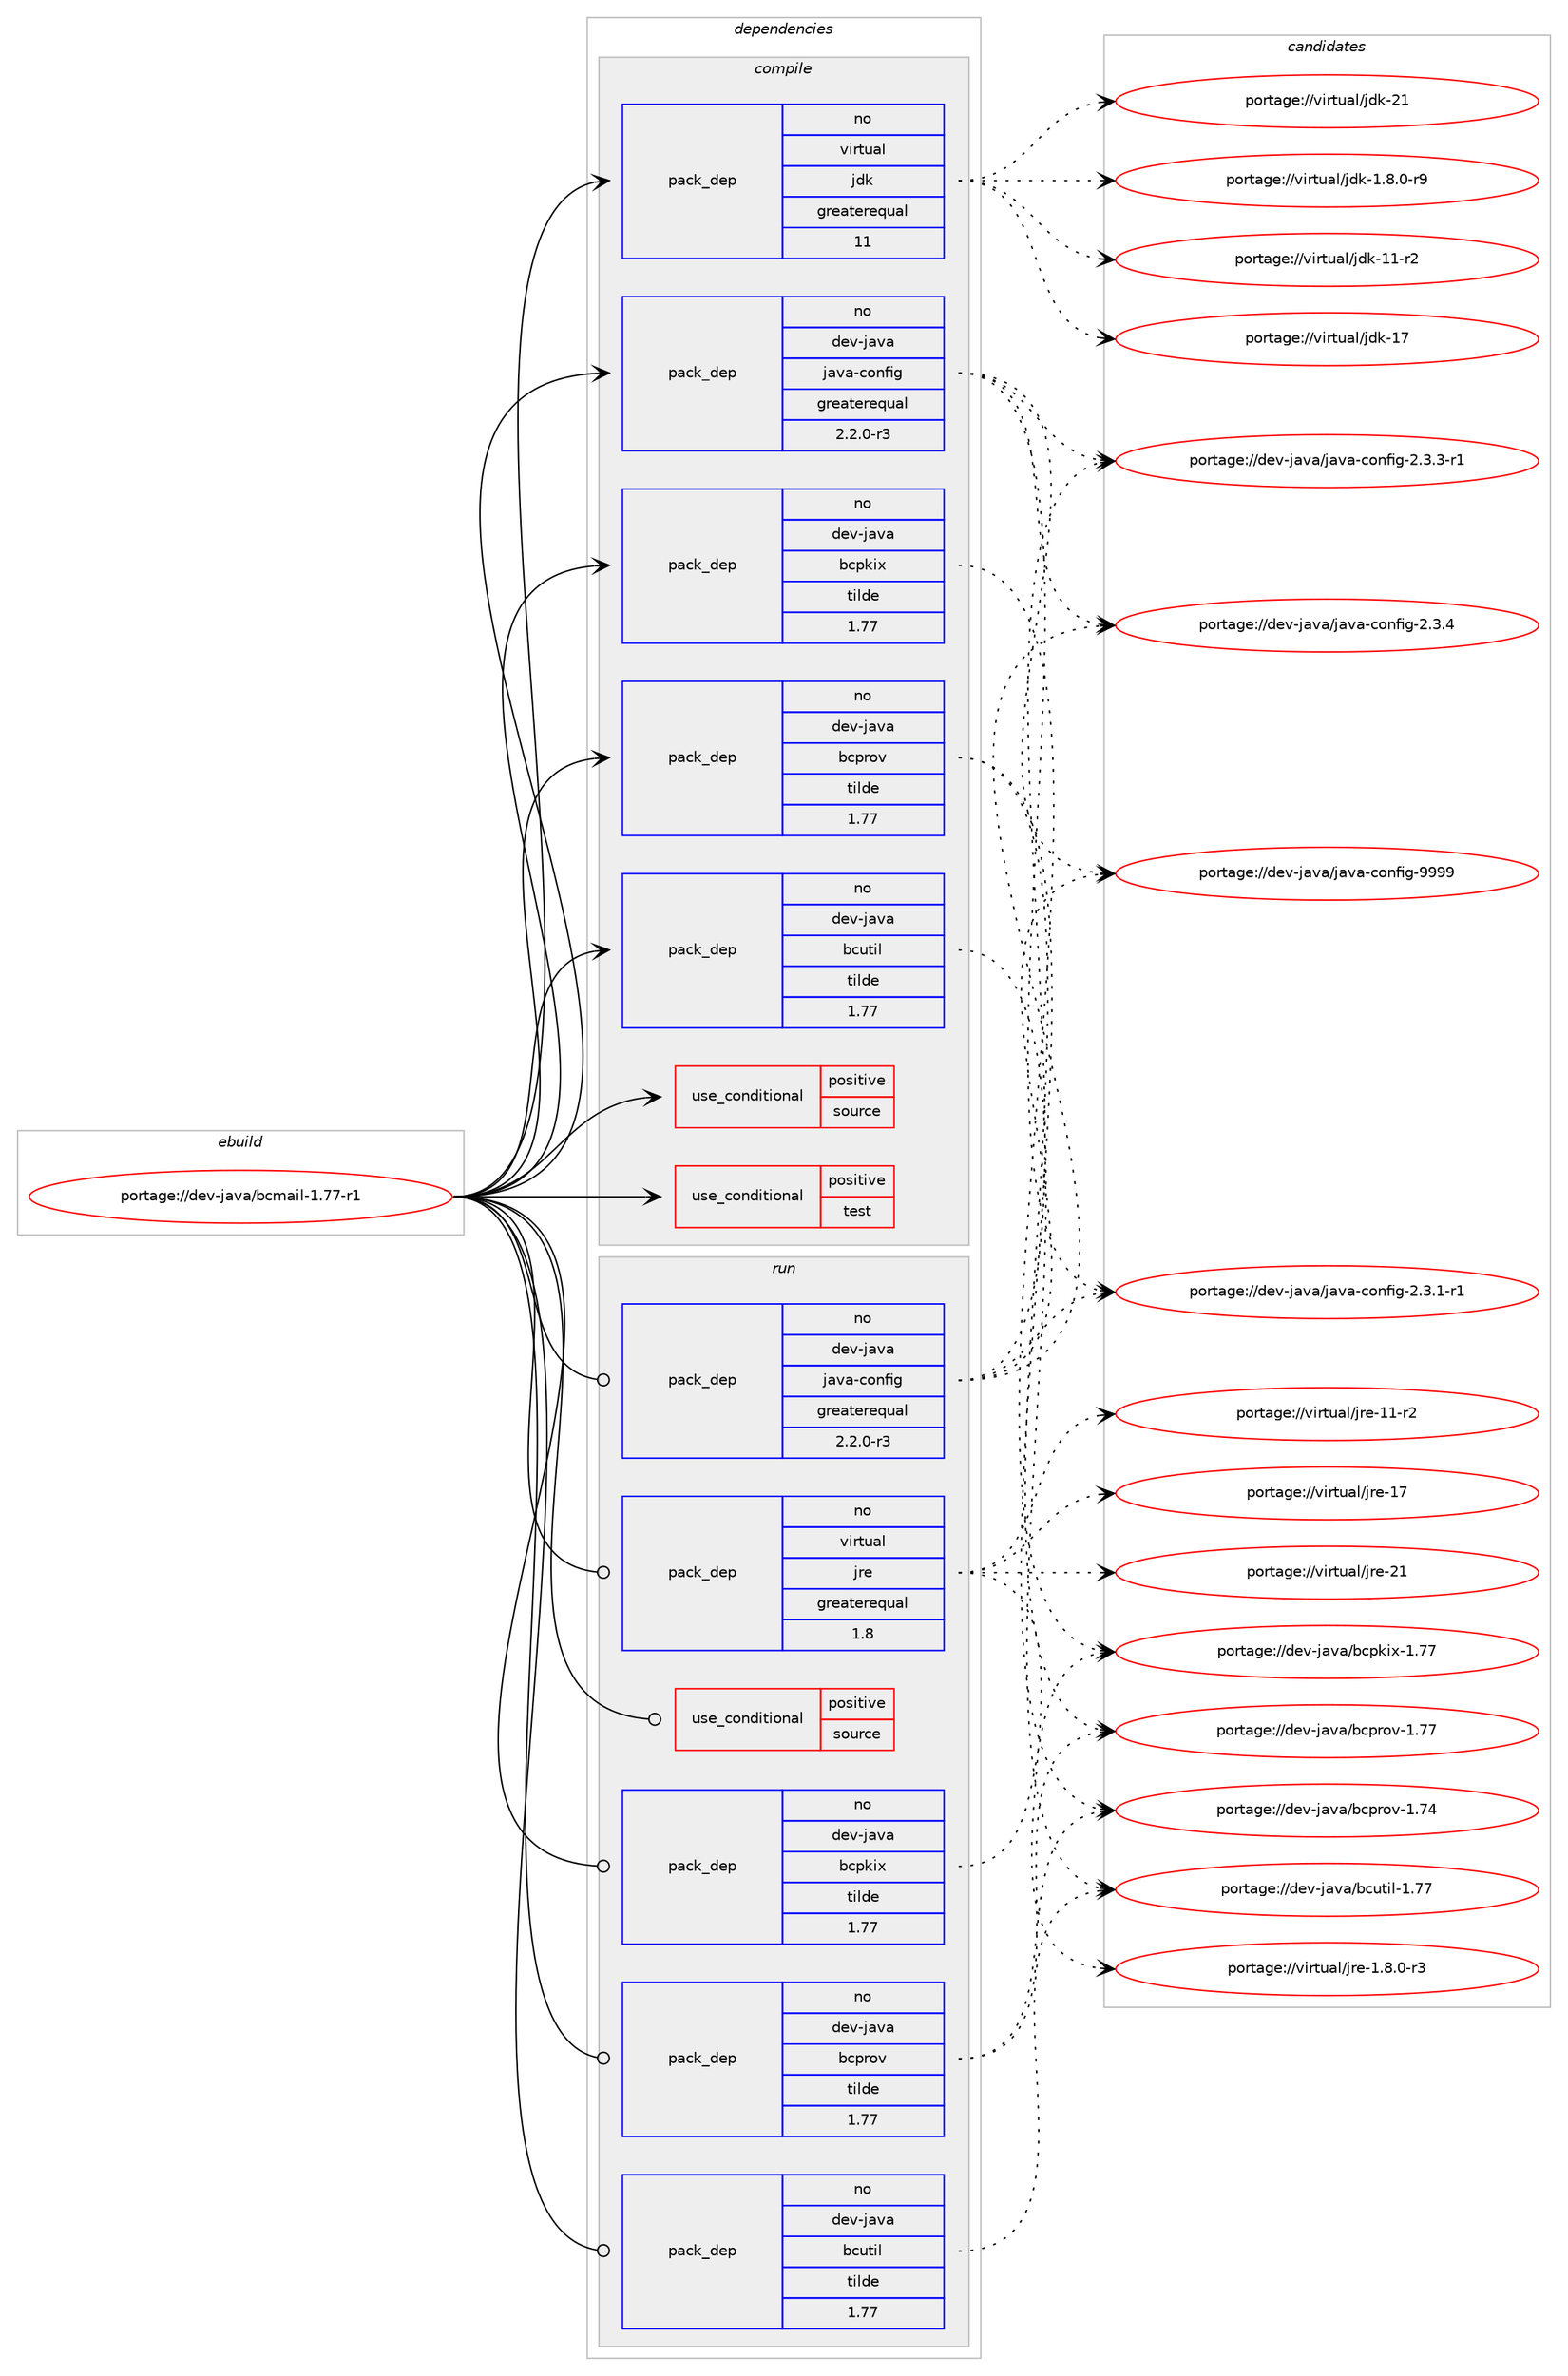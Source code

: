 digraph prolog {

# *************
# Graph options
# *************

newrank=true;
concentrate=true;
compound=true;
graph [rankdir=LR,fontname=Helvetica,fontsize=10,ranksep=1.5];#, ranksep=2.5, nodesep=0.2];
edge  [arrowhead=vee];
node  [fontname=Helvetica,fontsize=10];

# **********
# The ebuild
# **********

subgraph cluster_leftcol {
color=gray;
rank=same;
label=<<i>ebuild</i>>;
id [label="portage://dev-java/bcmail-1.77-r1", color=red, width=4, href="../dev-java/bcmail-1.77-r1.svg"];
}

# ****************
# The dependencies
# ****************

subgraph cluster_midcol {
color=gray;
label=<<i>dependencies</i>>;
subgraph cluster_compile {
fillcolor="#eeeeee";
style=filled;
label=<<i>compile</i>>;
subgraph cond20875 {
dependency46931 [label=<<TABLE BORDER="0" CELLBORDER="1" CELLSPACING="0" CELLPADDING="4"><TR><TD ROWSPAN="3" CELLPADDING="10">use_conditional</TD></TR><TR><TD>positive</TD></TR><TR><TD>source</TD></TR></TABLE>>, shape=none, color=red];
# *** BEGIN UNKNOWN DEPENDENCY TYPE (TODO) ***
# dependency46931 -> package_dependency(portage://dev-java/bcmail-1.77-r1,install,no,app-arch,zip,none,[,,],[],[])
# *** END UNKNOWN DEPENDENCY TYPE (TODO) ***

}
id:e -> dependency46931:w [weight=20,style="solid",arrowhead="vee"];
subgraph cond20876 {
dependency46932 [label=<<TABLE BORDER="0" CELLBORDER="1" CELLSPACING="0" CELLPADDING="4"><TR><TD ROWSPAN="3" CELLPADDING="10">use_conditional</TD></TR><TR><TD>positive</TD></TR><TR><TD>test</TD></TR></TABLE>>, shape=none, color=red];
# *** BEGIN UNKNOWN DEPENDENCY TYPE (TODO) ***
# dependency46932 -> package_dependency(portage://dev-java/bcmail-1.77-r1,install,no,dev-java,junit,none,[,,],[slot(4)],[])
# *** END UNKNOWN DEPENDENCY TYPE (TODO) ***

}
id:e -> dependency46932:w [weight=20,style="solid",arrowhead="vee"];
subgraph pack25032 {
dependency46933 [label=<<TABLE BORDER="0" CELLBORDER="1" CELLSPACING="0" CELLPADDING="4" WIDTH="220"><TR><TD ROWSPAN="6" CELLPADDING="30">pack_dep</TD></TR><TR><TD WIDTH="110">no</TD></TR><TR><TD>dev-java</TD></TR><TR><TD>bcpkix</TD></TR><TR><TD>tilde</TD></TR><TR><TD>1.77</TD></TR></TABLE>>, shape=none, color=blue];
}
id:e -> dependency46933:w [weight=20,style="solid",arrowhead="vee"];
subgraph pack25033 {
dependency46934 [label=<<TABLE BORDER="0" CELLBORDER="1" CELLSPACING="0" CELLPADDING="4" WIDTH="220"><TR><TD ROWSPAN="6" CELLPADDING="30">pack_dep</TD></TR><TR><TD WIDTH="110">no</TD></TR><TR><TD>dev-java</TD></TR><TR><TD>bcprov</TD></TR><TR><TD>tilde</TD></TR><TR><TD>1.77</TD></TR></TABLE>>, shape=none, color=blue];
}
id:e -> dependency46934:w [weight=20,style="solid",arrowhead="vee"];
subgraph pack25034 {
dependency46935 [label=<<TABLE BORDER="0" CELLBORDER="1" CELLSPACING="0" CELLPADDING="4" WIDTH="220"><TR><TD ROWSPAN="6" CELLPADDING="30">pack_dep</TD></TR><TR><TD WIDTH="110">no</TD></TR><TR><TD>dev-java</TD></TR><TR><TD>bcutil</TD></TR><TR><TD>tilde</TD></TR><TR><TD>1.77</TD></TR></TABLE>>, shape=none, color=blue];
}
id:e -> dependency46935:w [weight=20,style="solid",arrowhead="vee"];
# *** BEGIN UNKNOWN DEPENDENCY TYPE (TODO) ***
# id -> package_dependency(portage://dev-java/bcmail-1.77-r1,install,no,dev-java,jakarta-activation,none,[,,],[slot(1)],[])
# *** END UNKNOWN DEPENDENCY TYPE (TODO) ***

subgraph pack25035 {
dependency46936 [label=<<TABLE BORDER="0" CELLBORDER="1" CELLSPACING="0" CELLPADDING="4" WIDTH="220"><TR><TD ROWSPAN="6" CELLPADDING="30">pack_dep</TD></TR><TR><TD WIDTH="110">no</TD></TR><TR><TD>dev-java</TD></TR><TR><TD>java-config</TD></TR><TR><TD>greaterequal</TD></TR><TR><TD>2.2.0-r3</TD></TR></TABLE>>, shape=none, color=blue];
}
id:e -> dependency46936:w [weight=20,style="solid",arrowhead="vee"];
# *** BEGIN UNKNOWN DEPENDENCY TYPE (TODO) ***
# id -> package_dependency(portage://dev-java/bcmail-1.77-r1,install,no,dev-java,javax-mail,none,[,,],[slot(0)],[])
# *** END UNKNOWN DEPENDENCY TYPE (TODO) ***

subgraph pack25036 {
dependency46937 [label=<<TABLE BORDER="0" CELLBORDER="1" CELLSPACING="0" CELLPADDING="4" WIDTH="220"><TR><TD ROWSPAN="6" CELLPADDING="30">pack_dep</TD></TR><TR><TD WIDTH="110">no</TD></TR><TR><TD>virtual</TD></TR><TR><TD>jdk</TD></TR><TR><TD>greaterequal</TD></TR><TR><TD>11</TD></TR></TABLE>>, shape=none, color=blue];
}
id:e -> dependency46937:w [weight=20,style="solid",arrowhead="vee"];
}
subgraph cluster_compileandrun {
fillcolor="#eeeeee";
style=filled;
label=<<i>compile and run</i>>;
}
subgraph cluster_run {
fillcolor="#eeeeee";
style=filled;
label=<<i>run</i>>;
subgraph cond20877 {
dependency46938 [label=<<TABLE BORDER="0" CELLBORDER="1" CELLSPACING="0" CELLPADDING="4"><TR><TD ROWSPAN="3" CELLPADDING="10">use_conditional</TD></TR><TR><TD>positive</TD></TR><TR><TD>source</TD></TR></TABLE>>, shape=none, color=red];
# *** BEGIN UNKNOWN DEPENDENCY TYPE (TODO) ***
# dependency46938 -> package_dependency(portage://dev-java/bcmail-1.77-r1,run,no,app-arch,zip,none,[,,],[],[])
# *** END UNKNOWN DEPENDENCY TYPE (TODO) ***

}
id:e -> dependency46938:w [weight=20,style="solid",arrowhead="odot"];
subgraph pack25037 {
dependency46939 [label=<<TABLE BORDER="0" CELLBORDER="1" CELLSPACING="0" CELLPADDING="4" WIDTH="220"><TR><TD ROWSPAN="6" CELLPADDING="30">pack_dep</TD></TR><TR><TD WIDTH="110">no</TD></TR><TR><TD>dev-java</TD></TR><TR><TD>bcpkix</TD></TR><TR><TD>tilde</TD></TR><TR><TD>1.77</TD></TR></TABLE>>, shape=none, color=blue];
}
id:e -> dependency46939:w [weight=20,style="solid",arrowhead="odot"];
subgraph pack25038 {
dependency46940 [label=<<TABLE BORDER="0" CELLBORDER="1" CELLSPACING="0" CELLPADDING="4" WIDTH="220"><TR><TD ROWSPAN="6" CELLPADDING="30">pack_dep</TD></TR><TR><TD WIDTH="110">no</TD></TR><TR><TD>dev-java</TD></TR><TR><TD>bcprov</TD></TR><TR><TD>tilde</TD></TR><TR><TD>1.77</TD></TR></TABLE>>, shape=none, color=blue];
}
id:e -> dependency46940:w [weight=20,style="solid",arrowhead="odot"];
subgraph pack25039 {
dependency46941 [label=<<TABLE BORDER="0" CELLBORDER="1" CELLSPACING="0" CELLPADDING="4" WIDTH="220"><TR><TD ROWSPAN="6" CELLPADDING="30">pack_dep</TD></TR><TR><TD WIDTH="110">no</TD></TR><TR><TD>dev-java</TD></TR><TR><TD>bcutil</TD></TR><TR><TD>tilde</TD></TR><TR><TD>1.77</TD></TR></TABLE>>, shape=none, color=blue];
}
id:e -> dependency46941:w [weight=20,style="solid",arrowhead="odot"];
subgraph pack25040 {
dependency46942 [label=<<TABLE BORDER="0" CELLBORDER="1" CELLSPACING="0" CELLPADDING="4" WIDTH="220"><TR><TD ROWSPAN="6" CELLPADDING="30">pack_dep</TD></TR><TR><TD WIDTH="110">no</TD></TR><TR><TD>dev-java</TD></TR><TR><TD>java-config</TD></TR><TR><TD>greaterequal</TD></TR><TR><TD>2.2.0-r3</TD></TR></TABLE>>, shape=none, color=blue];
}
id:e -> dependency46942:w [weight=20,style="solid",arrowhead="odot"];
# *** BEGIN UNKNOWN DEPENDENCY TYPE (TODO) ***
# id -> package_dependency(portage://dev-java/bcmail-1.77-r1,run,no,dev-java,javax-mail,none,[,,],[slot(0)],[])
# *** END UNKNOWN DEPENDENCY TYPE (TODO) ***

subgraph pack25041 {
dependency46943 [label=<<TABLE BORDER="0" CELLBORDER="1" CELLSPACING="0" CELLPADDING="4" WIDTH="220"><TR><TD ROWSPAN="6" CELLPADDING="30">pack_dep</TD></TR><TR><TD WIDTH="110">no</TD></TR><TR><TD>virtual</TD></TR><TR><TD>jre</TD></TR><TR><TD>greaterequal</TD></TR><TR><TD>1.8</TD></TR></TABLE>>, shape=none, color=blue];
}
id:e -> dependency46943:w [weight=20,style="solid",arrowhead="odot"];
}
}

# **************
# The candidates
# **************

subgraph cluster_choices {
rank=same;
color=gray;
label=<<i>candidates</i>>;

subgraph choice25032 {
color=black;
nodesep=1;
choice1001011184510697118974798991121071051204549465555 [label="portage://dev-java/bcpkix-1.77", color=red, width=4,href="../dev-java/bcpkix-1.77.svg"];
dependency46933:e -> choice1001011184510697118974798991121071051204549465555:w [style=dotted,weight="100"];
}
subgraph choice25033 {
color=black;
nodesep=1;
choice1001011184510697118974798991121141111184549465552 [label="portage://dev-java/bcprov-1.74", color=red, width=4,href="../dev-java/bcprov-1.74.svg"];
choice1001011184510697118974798991121141111184549465555 [label="portage://dev-java/bcprov-1.77", color=red, width=4,href="../dev-java/bcprov-1.77.svg"];
dependency46934:e -> choice1001011184510697118974798991121141111184549465552:w [style=dotted,weight="100"];
dependency46934:e -> choice1001011184510697118974798991121141111184549465555:w [style=dotted,weight="100"];
}
subgraph choice25034 {
color=black;
nodesep=1;
choice1001011184510697118974798991171161051084549465555 [label="portage://dev-java/bcutil-1.77", color=red, width=4,href="../dev-java/bcutil-1.77.svg"];
dependency46935:e -> choice1001011184510697118974798991171161051084549465555:w [style=dotted,weight="100"];
}
subgraph choice25035 {
color=black;
nodesep=1;
choice10010111845106971189747106971189745991111101021051034550465146494511449 [label="portage://dev-java/java-config-2.3.1-r1", color=red, width=4,href="../dev-java/java-config-2.3.1-r1.svg"];
choice10010111845106971189747106971189745991111101021051034550465146514511449 [label="portage://dev-java/java-config-2.3.3-r1", color=red, width=4,href="../dev-java/java-config-2.3.3-r1.svg"];
choice1001011184510697118974710697118974599111110102105103455046514652 [label="portage://dev-java/java-config-2.3.4", color=red, width=4,href="../dev-java/java-config-2.3.4.svg"];
choice10010111845106971189747106971189745991111101021051034557575757 [label="portage://dev-java/java-config-9999", color=red, width=4,href="../dev-java/java-config-9999.svg"];
dependency46936:e -> choice10010111845106971189747106971189745991111101021051034550465146494511449:w [style=dotted,weight="100"];
dependency46936:e -> choice10010111845106971189747106971189745991111101021051034550465146514511449:w [style=dotted,weight="100"];
dependency46936:e -> choice1001011184510697118974710697118974599111110102105103455046514652:w [style=dotted,weight="100"];
dependency46936:e -> choice10010111845106971189747106971189745991111101021051034557575757:w [style=dotted,weight="100"];
}
subgraph choice25036 {
color=black;
nodesep=1;
choice11810511411611797108471061001074549465646484511457 [label="portage://virtual/jdk-1.8.0-r9", color=red, width=4,href="../virtual/jdk-1.8.0-r9.svg"];
choice11810511411611797108471061001074549494511450 [label="portage://virtual/jdk-11-r2", color=red, width=4,href="../virtual/jdk-11-r2.svg"];
choice1181051141161179710847106100107454955 [label="portage://virtual/jdk-17", color=red, width=4,href="../virtual/jdk-17.svg"];
choice1181051141161179710847106100107455049 [label="portage://virtual/jdk-21", color=red, width=4,href="../virtual/jdk-21.svg"];
dependency46937:e -> choice11810511411611797108471061001074549465646484511457:w [style=dotted,weight="100"];
dependency46937:e -> choice11810511411611797108471061001074549494511450:w [style=dotted,weight="100"];
dependency46937:e -> choice1181051141161179710847106100107454955:w [style=dotted,weight="100"];
dependency46937:e -> choice1181051141161179710847106100107455049:w [style=dotted,weight="100"];
}
subgraph choice25037 {
color=black;
nodesep=1;
choice1001011184510697118974798991121071051204549465555 [label="portage://dev-java/bcpkix-1.77", color=red, width=4,href="../dev-java/bcpkix-1.77.svg"];
dependency46939:e -> choice1001011184510697118974798991121071051204549465555:w [style=dotted,weight="100"];
}
subgraph choice25038 {
color=black;
nodesep=1;
choice1001011184510697118974798991121141111184549465552 [label="portage://dev-java/bcprov-1.74", color=red, width=4,href="../dev-java/bcprov-1.74.svg"];
choice1001011184510697118974798991121141111184549465555 [label="portage://dev-java/bcprov-1.77", color=red, width=4,href="../dev-java/bcprov-1.77.svg"];
dependency46940:e -> choice1001011184510697118974798991121141111184549465552:w [style=dotted,weight="100"];
dependency46940:e -> choice1001011184510697118974798991121141111184549465555:w [style=dotted,weight="100"];
}
subgraph choice25039 {
color=black;
nodesep=1;
choice1001011184510697118974798991171161051084549465555 [label="portage://dev-java/bcutil-1.77", color=red, width=4,href="../dev-java/bcutil-1.77.svg"];
dependency46941:e -> choice1001011184510697118974798991171161051084549465555:w [style=dotted,weight="100"];
}
subgraph choice25040 {
color=black;
nodesep=1;
choice10010111845106971189747106971189745991111101021051034550465146494511449 [label="portage://dev-java/java-config-2.3.1-r1", color=red, width=4,href="../dev-java/java-config-2.3.1-r1.svg"];
choice10010111845106971189747106971189745991111101021051034550465146514511449 [label="portage://dev-java/java-config-2.3.3-r1", color=red, width=4,href="../dev-java/java-config-2.3.3-r1.svg"];
choice1001011184510697118974710697118974599111110102105103455046514652 [label="portage://dev-java/java-config-2.3.4", color=red, width=4,href="../dev-java/java-config-2.3.4.svg"];
choice10010111845106971189747106971189745991111101021051034557575757 [label="portage://dev-java/java-config-9999", color=red, width=4,href="../dev-java/java-config-9999.svg"];
dependency46942:e -> choice10010111845106971189747106971189745991111101021051034550465146494511449:w [style=dotted,weight="100"];
dependency46942:e -> choice10010111845106971189747106971189745991111101021051034550465146514511449:w [style=dotted,weight="100"];
dependency46942:e -> choice1001011184510697118974710697118974599111110102105103455046514652:w [style=dotted,weight="100"];
dependency46942:e -> choice10010111845106971189747106971189745991111101021051034557575757:w [style=dotted,weight="100"];
}
subgraph choice25041 {
color=black;
nodesep=1;
choice11810511411611797108471061141014549465646484511451 [label="portage://virtual/jre-1.8.0-r3", color=red, width=4,href="../virtual/jre-1.8.0-r3.svg"];
choice11810511411611797108471061141014549494511450 [label="portage://virtual/jre-11-r2", color=red, width=4,href="../virtual/jre-11-r2.svg"];
choice1181051141161179710847106114101454955 [label="portage://virtual/jre-17", color=red, width=4,href="../virtual/jre-17.svg"];
choice1181051141161179710847106114101455049 [label="portage://virtual/jre-21", color=red, width=4,href="../virtual/jre-21.svg"];
dependency46943:e -> choice11810511411611797108471061141014549465646484511451:w [style=dotted,weight="100"];
dependency46943:e -> choice11810511411611797108471061141014549494511450:w [style=dotted,weight="100"];
dependency46943:e -> choice1181051141161179710847106114101454955:w [style=dotted,weight="100"];
dependency46943:e -> choice1181051141161179710847106114101455049:w [style=dotted,weight="100"];
}
}

}
